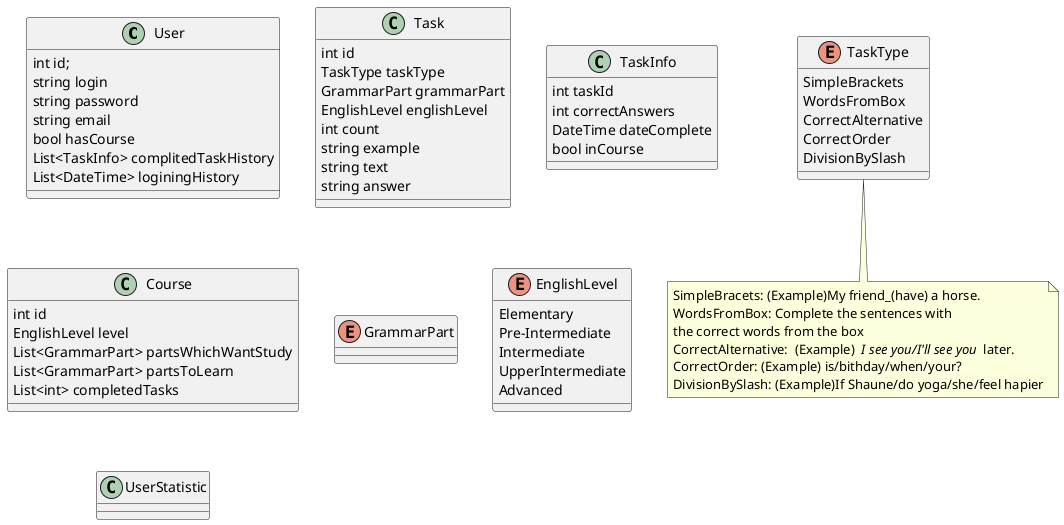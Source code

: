 @startuml
class User {
    int id;
    string login
    string password
    string email
    bool hasCourse
    List<TaskInfo> complitedTaskHistory
    List<DateTime> loginingHistory
}

class Task {
    int id
    TaskType taskType
    GrammarPart grammarPart
    EnglishLevel englishLevel
    int count
    string example
    string text
    string answer
}

class TaskInfo{
    int taskId
    int correctAnswers
    DateTime dateComplete
    bool inCourse
}

class Course {
    int id
    EnglishLevel level
    List<GrammarPart> partsWhichWantStudy
    List<GrammarPart> partsToLearn
    List<int> completedTasks
}
enum GrammarPart {

}

enum EnglishLevel {
    Elementary
    Pre-Intermediate
    Intermediate
    UpperIntermediate
    Advanced
}

enum TaskType {
    SimpleBrackets
    WordsFromBox
    CorrectAlternative
    CorrectOrder
    DivisionBySlash
}
note bottom
SimpleBracets: (Example)My friend_(have) a horse.
WordsFromBox: Complete the sentences with
the correct words from the box
CorrectAlternative:  (Example)  <i>I see you/I'll see you</i>  later.
CorrectOrder: (Example) is/bithday/when/your?
DivisionBySlash: (Example)If Shaune/do yoga/she/feel hapier
end note


together {
    enum TaskType
    enum GrammarPart
    enum EnglishLevel
}

together {
    class User
    class UserStatistic
    class Task
    class TaskInfo
    class Course
}

@endumld